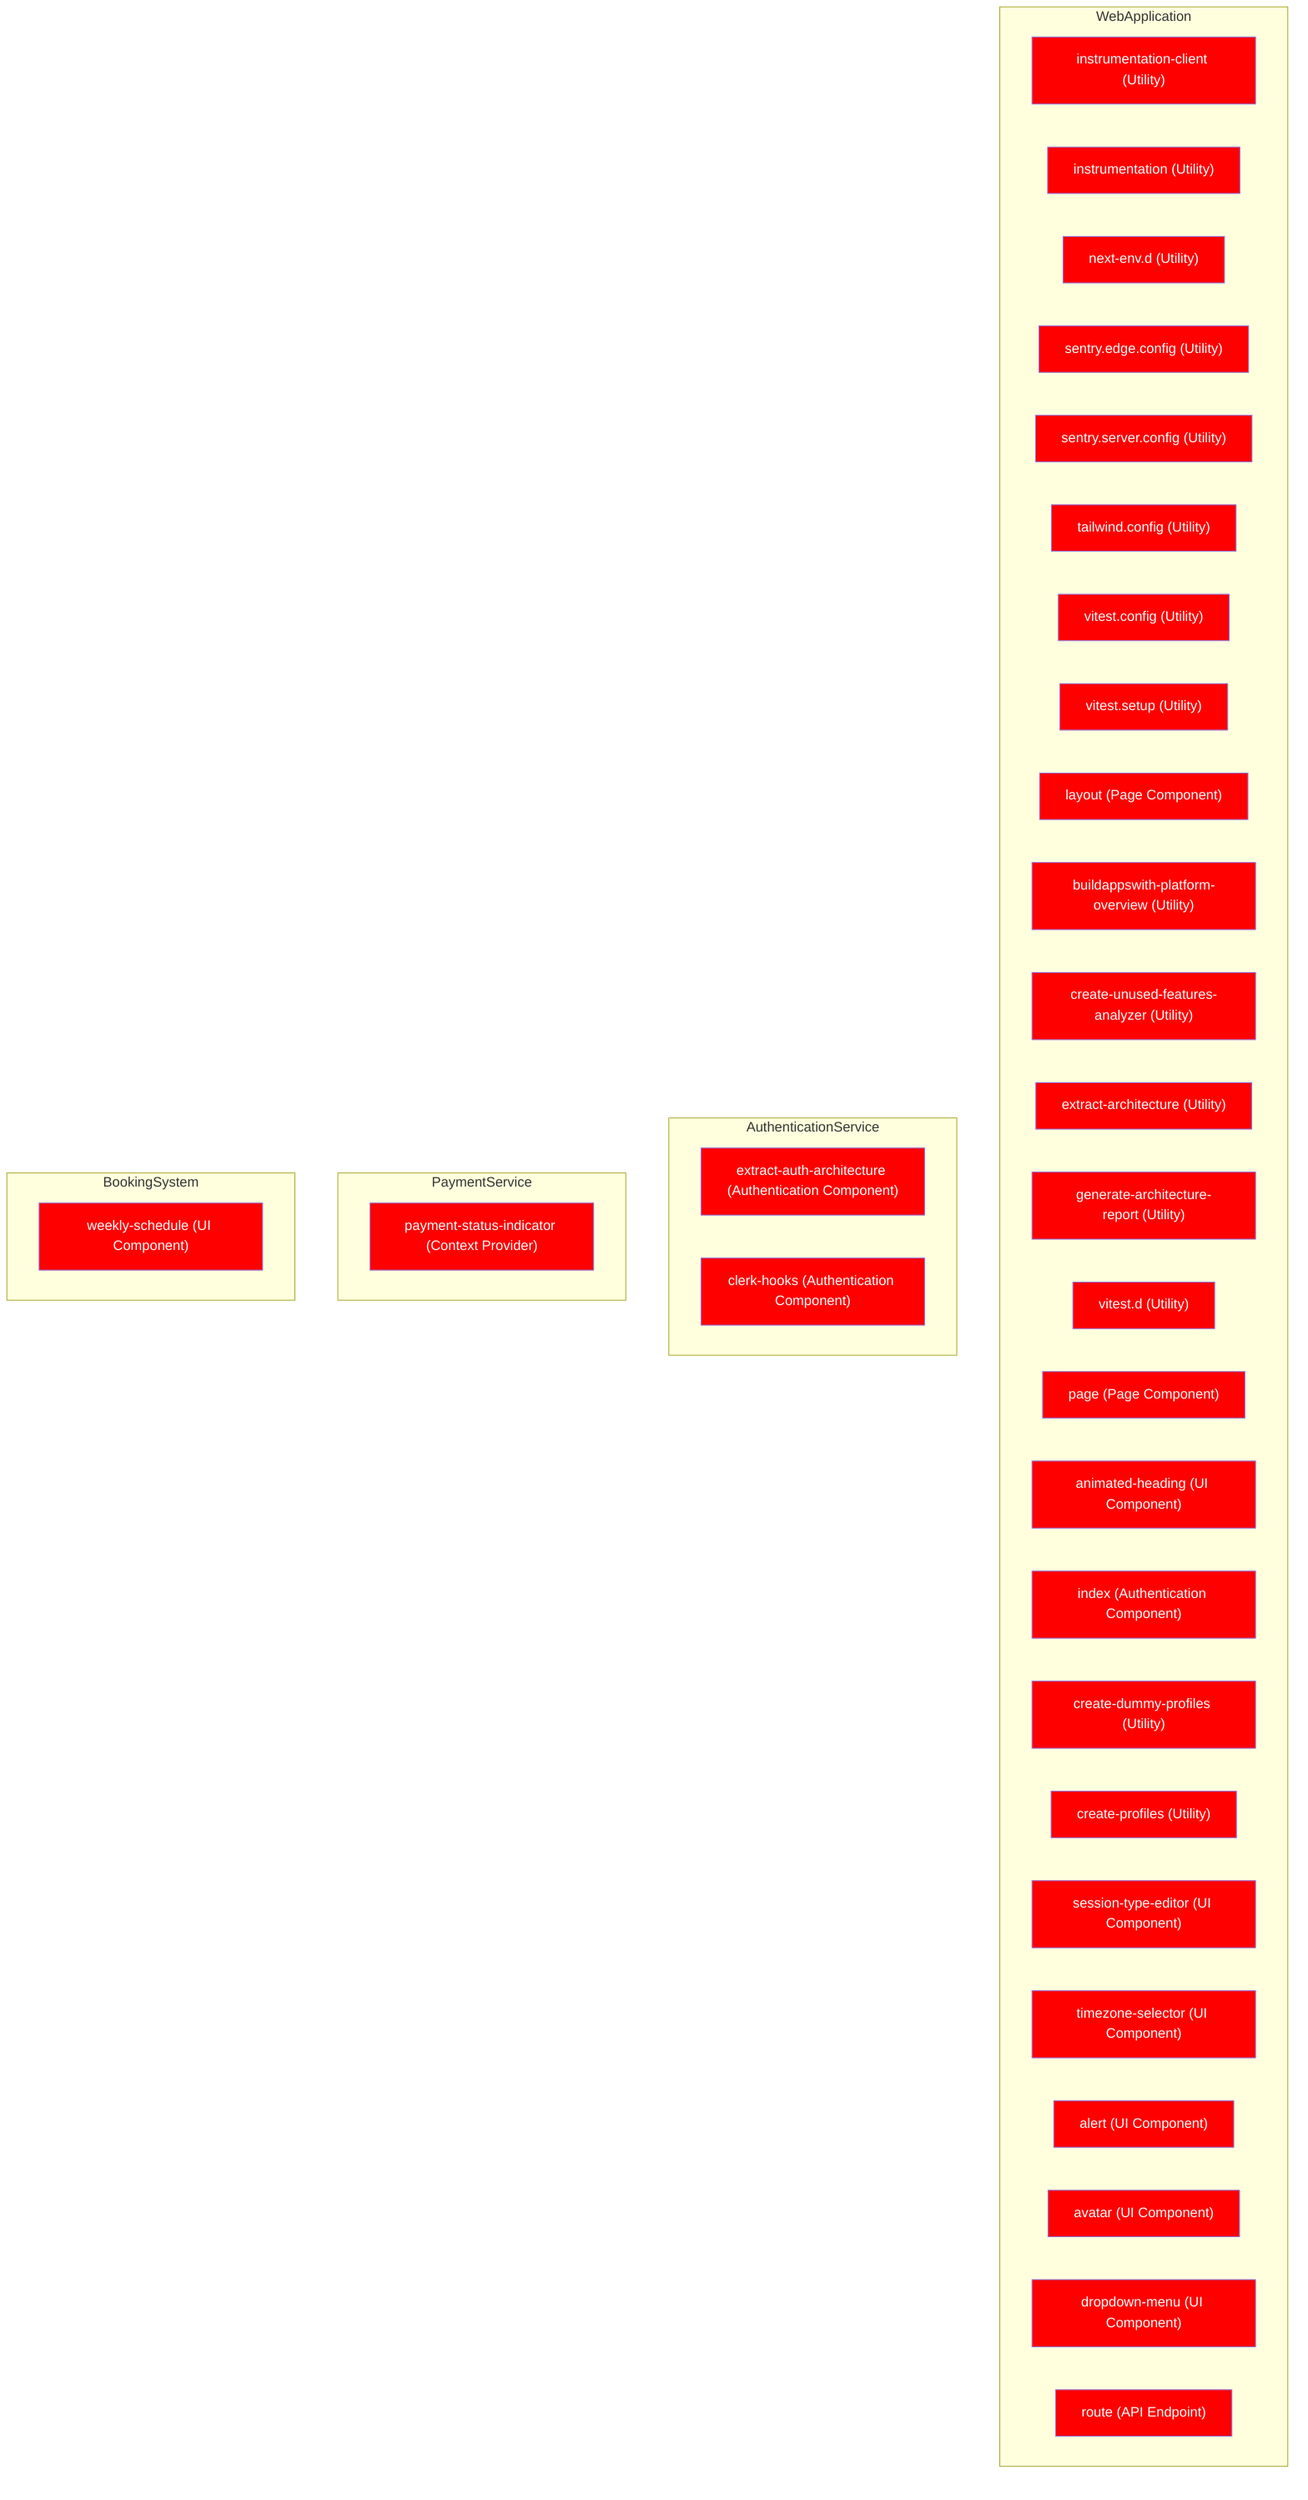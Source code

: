 graph TD
    subgraph WebApplication
        instrumentation_client["instrumentation-client (Utility)"]:::unused
        instrumentation["instrumentation (Utility)"]:::unused
        next_env_d["next-env.d (Utility)"]:::unused
        sentry_edge_config["sentry.edge.config (Utility)"]:::unused
        sentry_server_config["sentry.server.config (Utility)"]:::unused
        tailwind_config["tailwind.config (Utility)"]:::unused
        vitest_config["vitest.config (Utility)"]:::unused
        vitest_setup["vitest.setup (Utility)"]:::unused
        layout["layout (Page Component)"]:::unused
        buildappswith_platform_overview["buildappswith-platform-overview (Utility)"]:::unused
        create_unused_features_analyzer["create-unused-features-analyzer (Utility)"]:::unused
        extract_architecture["extract-architecture (Utility)"]:::unused
        generate_architecture_report["generate-architecture-report (Utility)"]:::unused
        vitest_d["vitest.d (Utility)"]:::unused
        layout["layout (Page Component)"]:::unused
        page["page (Page Component)"]:::unused
        layout["layout (Page Component)"]:::unused
        layout["layout (Page Component)"]:::unused
        page["page (Page Component)"]:::unused
        layout["layout (Page Component)"]:::unused
        page["page (Page Component)"]:::unused
        animated_heading["animated-heading (UI Component)"]:::unused
        index["index (Utility)"]:::unused
        index["index (Utility)"]:::unused
        create_dummy_profiles["create-dummy-profiles (Utility)"]:::unused
        create_profiles["create-profiles (Utility)"]:::unused
        page["page (Page Component)"]:::unused
        page["page (Page Component)"]:::unused
        page["page (Page Component)"]:::unused
        page["page (Page Component)"]:::unused
        page["page (Page Component)"]:::unused
        page["page (Page Component)"]:::unused
        page["page (Page Component)"]:::unused
        page["page (Page Component)"]:::unused
        page["page (Page Component)"]:::unused
        page["page (Page Component)"]:::unused
        page["page (Page Component)"]:::unused
        layout["layout (Page Component)"]:::unused
        page["page (Page Component)"]:::unused
        layout["layout (Page Component)"]:::unused
        page["page (Page Component)"]:::unused
        layout["layout (Page Component)"]:::unused
        page["page (Page Component)"]:::unused
        layout["layout (Page Component)"]:::unused
        page["page (Page Component)"]:::unused
        page["page (Page Component)"]:::unused
        page["page (Page Component)"]:::unused
        page["page (Page Component)"]:::unused
        page["page (Page Component)"]:::unused
        page["page (Page Component)"]:::unused
        page["page (Page Component)"]:::unused
        page["page (Page Component)"]:::unused
        page["page (Page Component)"]:::unused
        index["index (Utility)"]:::unused
        index["index (Utility)"]:::unused
        session_type_editor["session-type-editor (UI Component)"]:::unused
        timezone_selector["timezone-selector (UI Component)"]:::unused
        index["index (Utility)"]:::unused
        alert["alert (UI Component)"]:::unused
        avatar["avatar (UI Component)"]:::unused
        dropdown_menu["dropdown-menu (UI Component)"]:::unused
        index["index (Utility)"]:::unused
        page["page (Page Component)"]:::unused
        page["page (Page Component)"]:::unused
        page["page (Page Component)"]:::unused
        page["page (Page Component)"]:::unused
        page["page (Page Component)"]:::unused
        route["route (API Endpoint)"]:::unused
        route["route (API Endpoint)"]:::unused
        route["route (API Endpoint)"]:::unused
        route["route (API Endpoint)"]:::unused
        route["route (API Endpoint)"]:::unused
        route["route (API Endpoint)"]:::unused
        route["route (API Endpoint)"]:::unused
        route["route (API Endpoint)"]:::unused
        route["route (API Endpoint)"]:::unused
        route["route (API Endpoint)"]:::unused
        route["route (API Endpoint)"]:::unused
        route["route (API Endpoint)"]:::unused
        route["route (API Endpoint)"]:::unused
        route["route (API Endpoint)"]:::unused
    end

    subgraph AuthenticationService
        extract_auth_architecture["extract-auth-architecture (Authentication Component)"]:::unused
        clerk_hooks["clerk-hooks (Authentication Component)"]:::unused
        index["index (Authentication Component)"]:::unused
        route["route (API Endpoint)"]:::unused
    end

    subgraph PaymentService
        payment_status_indicator["payment-status-indicator (Context Provider)"]:::unused
        page["page (Page Component)"]:::unused
        page["page (Page Component)"]:::unused
        route["route (API Endpoint)"]:::unused
        route["route (API Endpoint)"]:::unused
        route["route (API Endpoint)"]:::unused
    end

    subgraph BookingSystem
        weekly_schedule["weekly-schedule (UI Component)"]:::unused
        route["route (API Endpoint)"]:::unused
        route["route (API Endpoint)"]:::unused
    end

    classDef unused fill:#FF0000,color:white;
    classDef timeline fill:#0000FF,color:white;